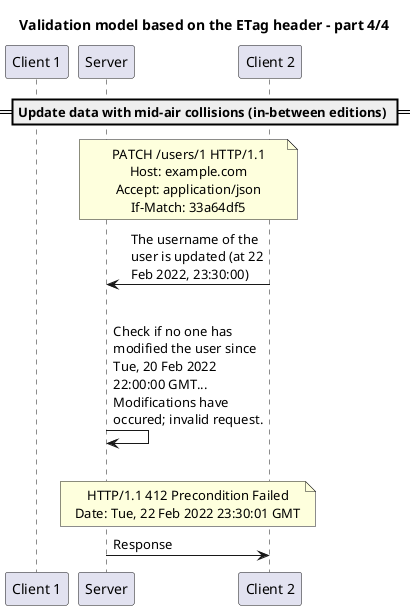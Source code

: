 @startuml validation-model-based-on-the-etag-header-part-4
skinparam boxPadding 100
skinparam maxMessageSize 150
skinparam noteTextAlignment center
skinparam sequenceMessageAlign direction
skinparam wrapWidth 250

title "Validation model based on the ETag header - part 4/4"

participant "Client 1" as client1
participant "Server" as server
participant "Client 2" as client2

== Update data with mid-air collisions (in-between editions) ==

note over server, client2
PATCH /users/1 HTTP/1.1
Host: example.com
Accept: application/json
If-Match: 33a64df5
end note
client2 -> server: The username of the user is updated (at 22 Feb 2022, 23:30:00)

|||

server -> server: Check if no one has modified the user since Tue, 20 Feb 2022 22:00:00 GMT...\nModifications have occured; invalid request.

|||

note over server, client2
HTTP/1.1 412 Precondition Failed
Date: Tue, 22 Feb 2022 23:30:01 GMT
end note
server -> client2: Response

@enduml
